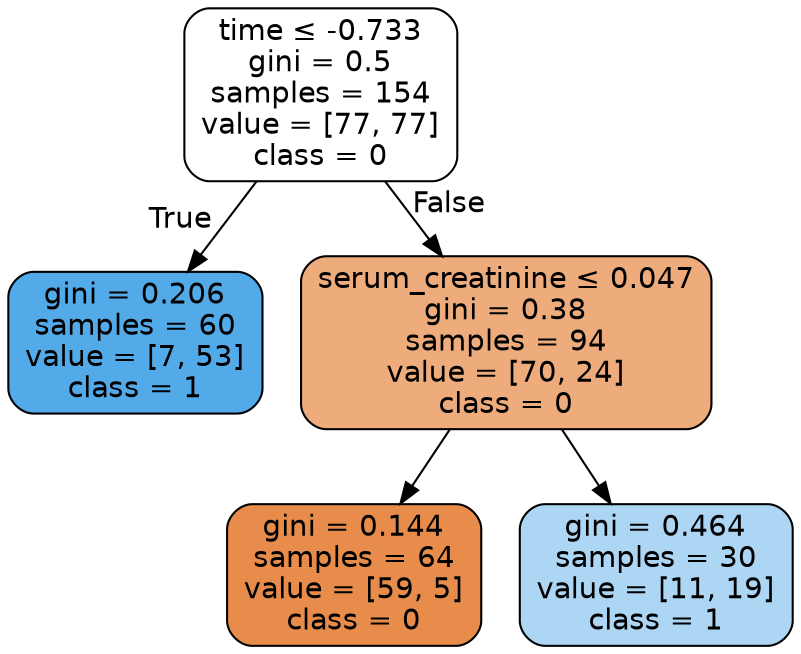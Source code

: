 digraph Tree {
node [shape=box, style="filled, rounded", color="black", fontname=helvetica] ;
edge [fontname=helvetica] ;
0 [label=<time &le; -0.733<br/>gini = 0.5<br/>samples = 154<br/>value = [77, 77]<br/>class = 0>, fillcolor="#ffffff"] ;
1 [label=<gini = 0.206<br/>samples = 60<br/>value = [7, 53]<br/>class = 1>, fillcolor="#53aae8"] ;
0 -> 1 [labeldistance=2.5, labelangle=45, headlabel="True"] ;
2 [label=<serum_creatinine &le; 0.047<br/>gini = 0.38<br/>samples = 94<br/>value = [70, 24]<br/>class = 0>, fillcolor="#eeac7d"] ;
0 -> 2 [labeldistance=2.5, labelangle=-45, headlabel="False"] ;
3 [label=<gini = 0.144<br/>samples = 64<br/>value = [59, 5]<br/>class = 0>, fillcolor="#e78c4a"] ;
2 -> 3 ;
4 [label=<gini = 0.464<br/>samples = 30<br/>value = [11, 19]<br/>class = 1>, fillcolor="#acd6f4"] ;
2 -> 4 ;
}